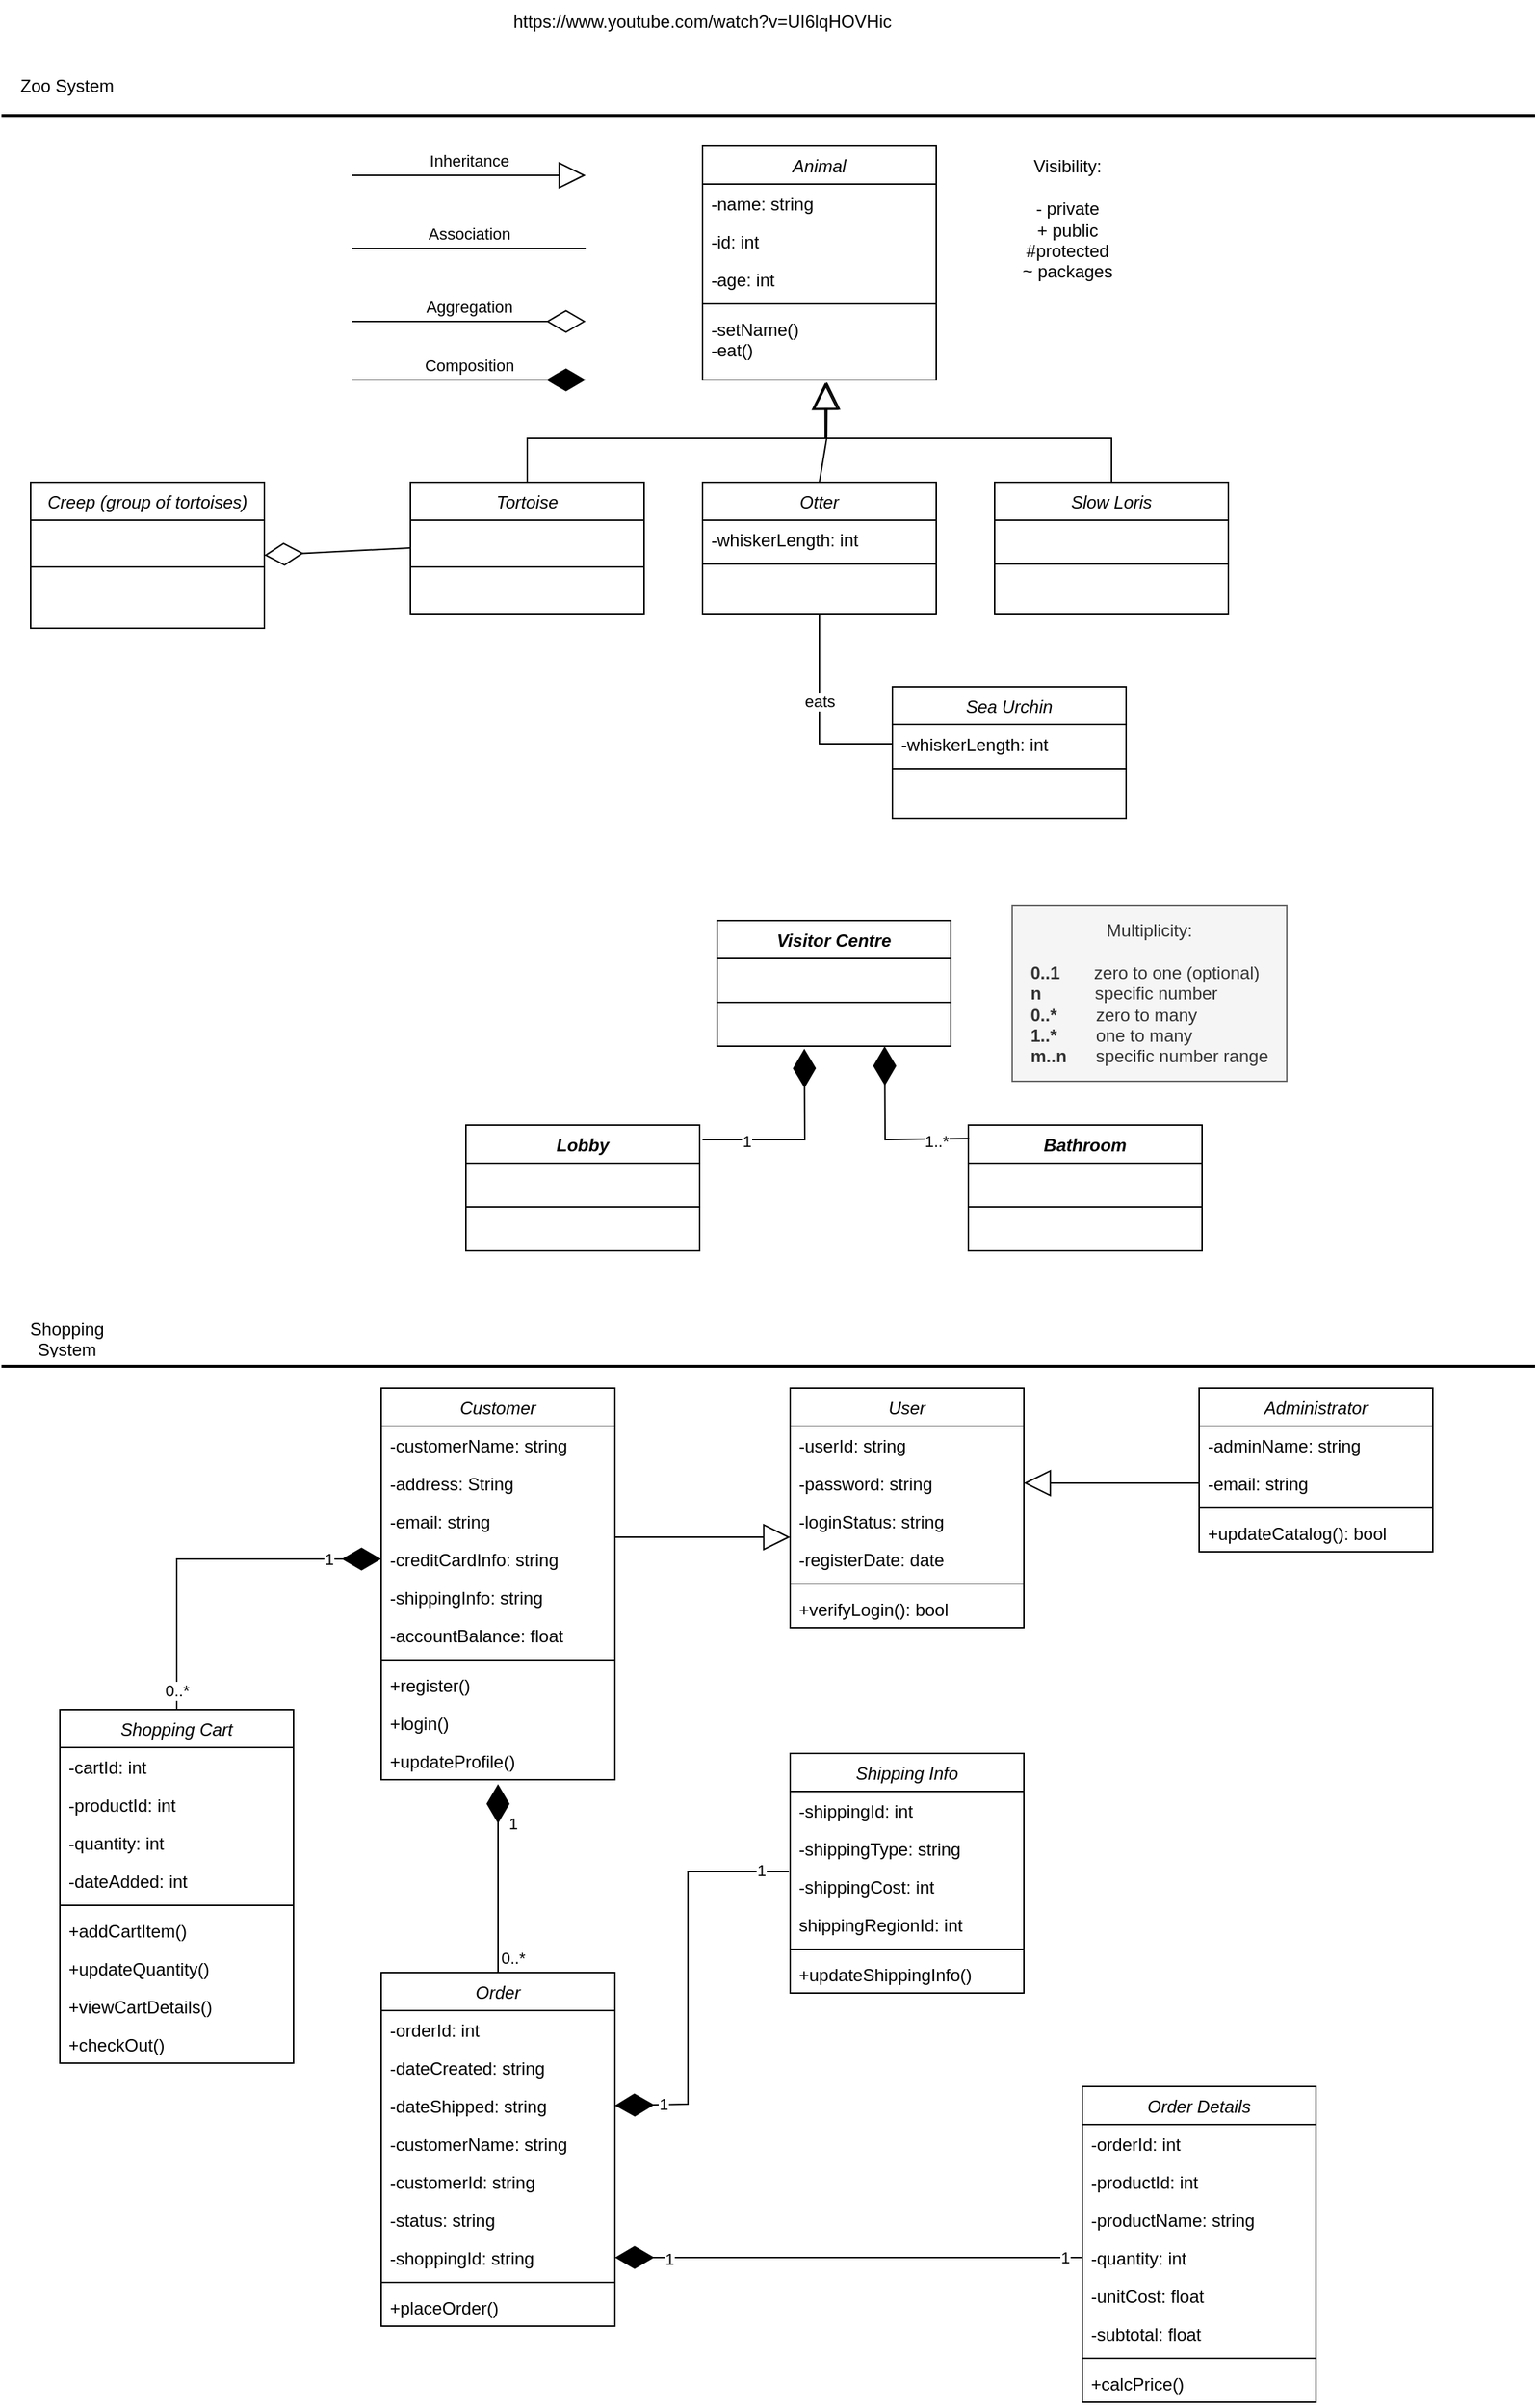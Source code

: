 <mxfile version="20.8.17" type="github">
  <diagram id="C5RBs43oDa-KdzZeNtuy" name="Page-1">
    <mxGraphModel dx="1947" dy="459" grid="1" gridSize="10" guides="1" tooltips="1" connect="1" arrows="1" fold="1" page="1" pageScale="1" pageWidth="827" pageHeight="1169" math="0" shadow="0">
      <root>
        <mxCell id="WIyWlLk6GJQsqaUBKTNV-0" />
        <mxCell id="WIyWlLk6GJQsqaUBKTNV-1" parent="WIyWlLk6GJQsqaUBKTNV-0" />
        <mxCell id="zkfFHV4jXpPFQw0GAbJ--0" value="Animal" style="swimlane;fontStyle=2;align=center;verticalAlign=top;childLayout=stackLayout;horizontal=1;startSize=26;horizontalStack=0;resizeParent=1;resizeLast=0;collapsible=1;marginBottom=0;rounded=0;shadow=0;strokeWidth=1;" parent="WIyWlLk6GJQsqaUBKTNV-1" vertex="1">
          <mxGeometry x="220" y="120" width="160" height="160" as="geometry">
            <mxRectangle x="230" y="140" width="160" height="26" as="alternateBounds" />
          </mxGeometry>
        </mxCell>
        <mxCell id="zkfFHV4jXpPFQw0GAbJ--1" value="-name: string" style="text;align=left;verticalAlign=top;spacingLeft=4;spacingRight=4;overflow=hidden;rotatable=0;points=[[0,0.5],[1,0.5]];portConstraint=eastwest;" parent="zkfFHV4jXpPFQw0GAbJ--0" vertex="1">
          <mxGeometry y="26" width="160" height="26" as="geometry" />
        </mxCell>
        <mxCell id="zkfFHV4jXpPFQw0GAbJ--2" value="-id: int" style="text;align=left;verticalAlign=top;spacingLeft=4;spacingRight=4;overflow=hidden;rotatable=0;points=[[0,0.5],[1,0.5]];portConstraint=eastwest;rounded=0;shadow=0;html=0;" parent="zkfFHV4jXpPFQw0GAbJ--0" vertex="1">
          <mxGeometry y="52" width="160" height="26" as="geometry" />
        </mxCell>
        <mxCell id="zkfFHV4jXpPFQw0GAbJ--3" value="-age: int" style="text;align=left;verticalAlign=top;spacingLeft=4;spacingRight=4;overflow=hidden;rotatable=0;points=[[0,0.5],[1,0.5]];portConstraint=eastwest;rounded=0;shadow=0;html=0;" parent="zkfFHV4jXpPFQw0GAbJ--0" vertex="1">
          <mxGeometry y="78" width="160" height="26" as="geometry" />
        </mxCell>
        <mxCell id="zkfFHV4jXpPFQw0GAbJ--4" value="" style="line;html=1;strokeWidth=1;align=left;verticalAlign=middle;spacingTop=-1;spacingLeft=3;spacingRight=3;rotatable=0;labelPosition=right;points=[];portConstraint=eastwest;" parent="zkfFHV4jXpPFQw0GAbJ--0" vertex="1">
          <mxGeometry y="104" width="160" height="8" as="geometry" />
        </mxCell>
        <mxCell id="zkfFHV4jXpPFQw0GAbJ--5" value="-setName()&#xa;-eat()" style="text;align=left;verticalAlign=top;spacingLeft=4;spacingRight=4;overflow=hidden;rotatable=0;points=[[0,0.5],[1,0.5]];portConstraint=eastwest;" parent="zkfFHV4jXpPFQw0GAbJ--0" vertex="1">
          <mxGeometry y="112" width="160" height="48" as="geometry" />
        </mxCell>
        <UserObject label="https://www.youtube.com/watch?v=UI6lqHOVHic" placeholders="1" name="Variable" id="9a15pZm1SiFQ5n5qcDrq-0">
          <mxCell style="text;html=1;strokeColor=none;fillColor=none;align=center;verticalAlign=middle;whiteSpace=wrap;overflow=hidden;" vertex="1" parent="WIyWlLk6GJQsqaUBKTNV-1">
            <mxGeometry x="40" y="20" width="360" height="30" as="geometry" />
          </mxCell>
        </UserObject>
        <mxCell id="9a15pZm1SiFQ5n5qcDrq-2" value="" style="line;strokeWidth=2;html=1;" vertex="1" parent="WIyWlLk6GJQsqaUBKTNV-1">
          <mxGeometry x="-260" y="94" width="1050" height="10" as="geometry" />
        </mxCell>
        <UserObject label="Zoo System" placeholders="1" name="Variable" id="9a15pZm1SiFQ5n5qcDrq-3">
          <mxCell style="text;html=1;strokeColor=none;fillColor=none;align=center;verticalAlign=middle;whiteSpace=wrap;overflow=hidden;" vertex="1" parent="WIyWlLk6GJQsqaUBKTNV-1">
            <mxGeometry x="-260" y="64" width="90" height="30" as="geometry" />
          </mxCell>
        </UserObject>
        <UserObject label="Visibility:&lt;br&gt;&lt;br&gt;- private&lt;br&gt;+ public&lt;br&gt;#protected&lt;br&gt;~ packages" placeholders="1" name="Variable" id="9a15pZm1SiFQ5n5qcDrq-4">
          <mxCell style="text;html=1;strokeColor=none;fillColor=none;align=center;verticalAlign=middle;whiteSpace=wrap;overflow=hidden;" vertex="1" parent="WIyWlLk6GJQsqaUBKTNV-1">
            <mxGeometry x="420" y="110" width="100" height="120" as="geometry" />
          </mxCell>
        </UserObject>
        <mxCell id="9a15pZm1SiFQ5n5qcDrq-7" value="Inheritance" style="endArrow=block;endSize=16;endFill=0;html=1;rounded=0;" edge="1" parent="WIyWlLk6GJQsqaUBKTNV-1">
          <mxGeometry y="10" width="160" relative="1" as="geometry">
            <mxPoint x="-20" y="140" as="sourcePoint" />
            <mxPoint x="140" y="140" as="targetPoint" />
            <mxPoint as="offset" />
          </mxGeometry>
        </mxCell>
        <mxCell id="9a15pZm1SiFQ5n5qcDrq-8" value="Association" style="endArrow=none;html=1;edgeStyle=orthogonalEdgeStyle;rounded=0;" edge="1" parent="WIyWlLk6GJQsqaUBKTNV-1">
          <mxGeometry y="10" relative="1" as="geometry">
            <mxPoint x="-20" y="190" as="sourcePoint" />
            <mxPoint x="140" y="190" as="targetPoint" />
            <mxPoint as="offset" />
          </mxGeometry>
        </mxCell>
        <mxCell id="9a15pZm1SiFQ5n5qcDrq-11" value="Aggregation" style="endArrow=diamondThin;endFill=0;endSize=24;html=1;rounded=0;" edge="1" parent="WIyWlLk6GJQsqaUBKTNV-1">
          <mxGeometry y="10" width="160" relative="1" as="geometry">
            <mxPoint x="-20" y="240" as="sourcePoint" />
            <mxPoint x="140" y="240" as="targetPoint" />
            <mxPoint as="offset" />
          </mxGeometry>
        </mxCell>
        <mxCell id="9a15pZm1SiFQ5n5qcDrq-12" value="Tortoise" style="swimlane;fontStyle=2;align=center;verticalAlign=top;childLayout=stackLayout;horizontal=1;startSize=26;horizontalStack=0;resizeParent=1;resizeLast=0;collapsible=1;marginBottom=0;rounded=0;shadow=0;strokeWidth=1;" vertex="1" parent="WIyWlLk6GJQsqaUBKTNV-1">
          <mxGeometry x="20" y="350" width="160" height="90" as="geometry">
            <mxRectangle x="230" y="140" width="160" height="26" as="alternateBounds" />
          </mxGeometry>
        </mxCell>
        <mxCell id="9a15pZm1SiFQ5n5qcDrq-16" value="" style="line;html=1;strokeWidth=1;align=left;verticalAlign=middle;spacingTop=-1;spacingLeft=3;spacingRight=3;rotatable=0;labelPosition=right;points=[];portConstraint=eastwest;" vertex="1" parent="9a15pZm1SiFQ5n5qcDrq-12">
          <mxGeometry y="26" width="160" height="64" as="geometry" />
        </mxCell>
        <mxCell id="9a15pZm1SiFQ5n5qcDrq-18" value="Otter" style="swimlane;fontStyle=2;align=center;verticalAlign=top;childLayout=stackLayout;horizontal=1;startSize=26;horizontalStack=0;resizeParent=1;resizeLast=0;collapsible=1;marginBottom=0;rounded=0;shadow=0;strokeWidth=1;" vertex="1" parent="WIyWlLk6GJQsqaUBKTNV-1">
          <mxGeometry x="220" y="350" width="160" height="90" as="geometry">
            <mxRectangle x="230" y="140" width="160" height="26" as="alternateBounds" />
          </mxGeometry>
        </mxCell>
        <mxCell id="9a15pZm1SiFQ5n5qcDrq-21" value="-whiskerLength: int" style="text;align=left;verticalAlign=top;spacingLeft=4;spacingRight=4;overflow=hidden;rotatable=0;points=[[0,0.5],[1,0.5]];portConstraint=eastwest;rounded=0;shadow=0;html=0;" vertex="1" parent="9a15pZm1SiFQ5n5qcDrq-18">
          <mxGeometry y="26" width="160" height="26" as="geometry" />
        </mxCell>
        <mxCell id="9a15pZm1SiFQ5n5qcDrq-22" value="" style="line;html=1;strokeWidth=1;align=left;verticalAlign=middle;spacingTop=-1;spacingLeft=3;spacingRight=3;rotatable=0;labelPosition=right;points=[];portConstraint=eastwest;" vertex="1" parent="9a15pZm1SiFQ5n5qcDrq-18">
          <mxGeometry y="52" width="160" height="8" as="geometry" />
        </mxCell>
        <mxCell id="9a15pZm1SiFQ5n5qcDrq-24" value="Slow Loris" style="swimlane;fontStyle=2;align=center;verticalAlign=top;childLayout=stackLayout;horizontal=1;startSize=26;horizontalStack=0;resizeParent=1;resizeLast=0;collapsible=1;marginBottom=0;rounded=0;shadow=0;strokeWidth=1;" vertex="1" parent="WIyWlLk6GJQsqaUBKTNV-1">
          <mxGeometry x="420" y="350" width="160" height="90" as="geometry">
            <mxRectangle x="230" y="140" width="160" height="26" as="alternateBounds" />
          </mxGeometry>
        </mxCell>
        <mxCell id="9a15pZm1SiFQ5n5qcDrq-27" value=" " style="text;align=left;verticalAlign=top;spacingLeft=4;spacingRight=4;overflow=hidden;rotatable=0;points=[[0,0.5],[1,0.5]];portConstraint=eastwest;rounded=0;shadow=0;html=0;" vertex="1" parent="9a15pZm1SiFQ5n5qcDrq-24">
          <mxGeometry y="26" width="160" height="26" as="geometry" />
        </mxCell>
        <mxCell id="9a15pZm1SiFQ5n5qcDrq-28" value="" style="line;html=1;strokeWidth=1;align=left;verticalAlign=middle;spacingTop=-1;spacingLeft=3;spacingRight=3;rotatable=0;labelPosition=right;points=[];portConstraint=eastwest;" vertex="1" parent="9a15pZm1SiFQ5n5qcDrq-24">
          <mxGeometry y="52" width="160" height="8" as="geometry" />
        </mxCell>
        <mxCell id="9a15pZm1SiFQ5n5qcDrq-30" value="" style="endArrow=block;endSize=16;endFill=0;html=1;rounded=0;entryX=0.524;entryY=1.043;entryDx=0;entryDy=0;entryPerimeter=0;exitX=0.5;exitY=0;exitDx=0;exitDy=0;" edge="1" parent="WIyWlLk6GJQsqaUBKTNV-1" source="9a15pZm1SiFQ5n5qcDrq-12" target="zkfFHV4jXpPFQw0GAbJ--5">
          <mxGeometry y="10" width="160" relative="1" as="geometry">
            <mxPoint x="-10" y="150" as="sourcePoint" />
            <mxPoint x="150" y="150" as="targetPoint" />
            <Array as="points">
              <mxPoint x="100" y="320" />
              <mxPoint x="304" y="320" />
            </Array>
            <mxPoint as="offset" />
          </mxGeometry>
        </mxCell>
        <mxCell id="9a15pZm1SiFQ5n5qcDrq-31" value="" style="endArrow=block;endSize=16;endFill=0;html=1;rounded=0;entryX=0.529;entryY=1.034;entryDx=0;entryDy=0;entryPerimeter=0;exitX=0.5;exitY=0;exitDx=0;exitDy=0;" edge="1" parent="WIyWlLk6GJQsqaUBKTNV-1" source="9a15pZm1SiFQ5n5qcDrq-24" target="zkfFHV4jXpPFQw0GAbJ--5">
          <mxGeometry y="10" width="160" relative="1" as="geometry">
            <mxPoint x="110" y="360" as="sourcePoint" />
            <mxPoint x="314" y="293.984" as="targetPoint" />
            <Array as="points">
              <mxPoint x="500" y="320" />
              <mxPoint x="305" y="320" />
            </Array>
            <mxPoint as="offset" />
          </mxGeometry>
        </mxCell>
        <mxCell id="9a15pZm1SiFQ5n5qcDrq-33" value="" style="endArrow=block;endSize=16;endFill=0;html=1;rounded=0;exitX=0.5;exitY=0;exitDx=0;exitDy=0;entryX=0.533;entryY=1.034;entryDx=0;entryDy=0;entryPerimeter=0;" edge="1" parent="WIyWlLk6GJQsqaUBKTNV-1" source="9a15pZm1SiFQ5n5qcDrq-18" target="zkfFHV4jXpPFQw0GAbJ--5">
          <mxGeometry y="10" width="160" relative="1" as="geometry">
            <mxPoint x="510.0" y="360" as="sourcePoint" />
            <mxPoint x="300" y="290" as="targetPoint" />
            <Array as="points">
              <mxPoint x="305" y="320" />
            </Array>
            <mxPoint as="offset" />
          </mxGeometry>
        </mxCell>
        <mxCell id="9a15pZm1SiFQ5n5qcDrq-34" value="Creep (group of tortoises)" style="swimlane;fontStyle=2;align=center;verticalAlign=top;childLayout=stackLayout;horizontal=1;startSize=26;horizontalStack=0;resizeParent=1;resizeLast=0;collapsible=1;marginBottom=0;rounded=0;shadow=0;strokeWidth=1;" vertex="1" parent="WIyWlLk6GJQsqaUBKTNV-1">
          <mxGeometry x="-240" y="350" width="160" height="100" as="geometry">
            <mxRectangle x="230" y="140" width="160" height="26" as="alternateBounds" />
          </mxGeometry>
        </mxCell>
        <mxCell id="9a15pZm1SiFQ5n5qcDrq-35" value="" style="line;html=1;strokeWidth=1;align=left;verticalAlign=middle;spacingTop=-1;spacingLeft=3;spacingRight=3;rotatable=0;labelPosition=right;points=[];portConstraint=eastwest;" vertex="1" parent="9a15pZm1SiFQ5n5qcDrq-34">
          <mxGeometry y="26" width="160" height="64" as="geometry" />
        </mxCell>
        <mxCell id="9a15pZm1SiFQ5n5qcDrq-36" value="" style="endArrow=diamondThin;endFill=0;endSize=24;html=1;rounded=0;entryX=1;entryY=0.5;entryDx=0;entryDy=0;exitX=0;exitY=0.5;exitDx=0;exitDy=0;" edge="1" parent="WIyWlLk6GJQsqaUBKTNV-1" source="9a15pZm1SiFQ5n5qcDrq-12" target="9a15pZm1SiFQ5n5qcDrq-34">
          <mxGeometry y="10" width="160" relative="1" as="geometry">
            <mxPoint x="-10" y="250" as="sourcePoint" />
            <mxPoint x="150.0" y="250" as="targetPoint" />
            <mxPoint as="offset" />
          </mxGeometry>
        </mxCell>
        <mxCell id="9a15pZm1SiFQ5n5qcDrq-37" value="Sea Urchin" style="swimlane;fontStyle=2;align=center;verticalAlign=top;childLayout=stackLayout;horizontal=1;startSize=26;horizontalStack=0;resizeParent=1;resizeLast=0;collapsible=1;marginBottom=0;rounded=0;shadow=0;strokeWidth=1;" vertex="1" parent="WIyWlLk6GJQsqaUBKTNV-1">
          <mxGeometry x="350" y="490" width="160" height="90" as="geometry">
            <mxRectangle x="230" y="140" width="160" height="26" as="alternateBounds" />
          </mxGeometry>
        </mxCell>
        <mxCell id="9a15pZm1SiFQ5n5qcDrq-38" value="-whiskerLength: int" style="text;align=left;verticalAlign=top;spacingLeft=4;spacingRight=4;overflow=hidden;rotatable=0;points=[[0,0.5],[1,0.5]];portConstraint=eastwest;rounded=0;shadow=0;html=0;" vertex="1" parent="9a15pZm1SiFQ5n5qcDrq-37">
          <mxGeometry y="26" width="160" height="26" as="geometry" />
        </mxCell>
        <mxCell id="9a15pZm1SiFQ5n5qcDrq-39" value="" style="line;html=1;strokeWidth=1;align=left;verticalAlign=middle;spacingTop=-1;spacingLeft=3;spacingRight=3;rotatable=0;labelPosition=right;points=[];portConstraint=eastwest;" vertex="1" parent="9a15pZm1SiFQ5n5qcDrq-37">
          <mxGeometry y="52" width="160" height="8" as="geometry" />
        </mxCell>
        <mxCell id="9a15pZm1SiFQ5n5qcDrq-40" value="eats" style="endArrow=none;html=1;edgeStyle=orthogonalEdgeStyle;rounded=0;entryX=0;entryY=0.5;entryDx=0;entryDy=0;exitX=0.5;exitY=1;exitDx=0;exitDy=0;" edge="1" parent="WIyWlLk6GJQsqaUBKTNV-1" source="9a15pZm1SiFQ5n5qcDrq-18" target="9a15pZm1SiFQ5n5qcDrq-38">
          <mxGeometry x="-0.137" relative="1" as="geometry">
            <mxPoint x="-10" y="200" as="sourcePoint" />
            <mxPoint x="150.0" y="200" as="targetPoint" />
            <mxPoint as="offset" />
          </mxGeometry>
        </mxCell>
        <mxCell id="9a15pZm1SiFQ5n5qcDrq-41" value="Visitor Centre" style="swimlane;fontStyle=3;align=center;verticalAlign=top;childLayout=stackLayout;horizontal=1;startSize=26;horizontalStack=0;resizeParent=1;resizeParentMax=0;resizeLast=0;collapsible=1;marginBottom=0;" vertex="1" parent="WIyWlLk6GJQsqaUBKTNV-1">
          <mxGeometry x="230" y="650" width="160" height="86" as="geometry" />
        </mxCell>
        <mxCell id="9a15pZm1SiFQ5n5qcDrq-42" value=" " style="text;strokeColor=none;fillColor=none;align=left;verticalAlign=top;spacingLeft=4;spacingRight=4;overflow=hidden;rotatable=0;points=[[0,0.5],[1,0.5]];portConstraint=eastwest;" vertex="1" parent="9a15pZm1SiFQ5n5qcDrq-41">
          <mxGeometry y="26" width="160" height="26" as="geometry" />
        </mxCell>
        <mxCell id="9a15pZm1SiFQ5n5qcDrq-43" value="" style="line;strokeWidth=1;fillColor=none;align=left;verticalAlign=middle;spacingTop=-1;spacingLeft=3;spacingRight=3;rotatable=0;labelPosition=right;points=[];portConstraint=eastwest;strokeColor=inherit;" vertex="1" parent="9a15pZm1SiFQ5n5qcDrq-41">
          <mxGeometry y="52" width="160" height="8" as="geometry" />
        </mxCell>
        <mxCell id="9a15pZm1SiFQ5n5qcDrq-44" value=" " style="text;strokeColor=none;fillColor=none;align=left;verticalAlign=top;spacingLeft=4;spacingRight=4;overflow=hidden;rotatable=0;points=[[0,0.5],[1,0.5]];portConstraint=eastwest;" vertex="1" parent="9a15pZm1SiFQ5n5qcDrq-41">
          <mxGeometry y="60" width="160" height="26" as="geometry" />
        </mxCell>
        <mxCell id="9a15pZm1SiFQ5n5qcDrq-45" value="Lobby" style="swimlane;fontStyle=3;align=center;verticalAlign=top;childLayout=stackLayout;horizontal=1;startSize=26;horizontalStack=0;resizeParent=1;resizeParentMax=0;resizeLast=0;collapsible=1;marginBottom=0;" vertex="1" parent="WIyWlLk6GJQsqaUBKTNV-1">
          <mxGeometry x="58" y="790" width="160" height="86" as="geometry" />
        </mxCell>
        <mxCell id="9a15pZm1SiFQ5n5qcDrq-46" value=" " style="text;strokeColor=none;fillColor=none;align=left;verticalAlign=top;spacingLeft=4;spacingRight=4;overflow=hidden;rotatable=0;points=[[0,0.5],[1,0.5]];portConstraint=eastwest;" vertex="1" parent="9a15pZm1SiFQ5n5qcDrq-45">
          <mxGeometry y="26" width="160" height="26" as="geometry" />
        </mxCell>
        <mxCell id="9a15pZm1SiFQ5n5qcDrq-47" value="" style="line;strokeWidth=1;fillColor=none;align=left;verticalAlign=middle;spacingTop=-1;spacingLeft=3;spacingRight=3;rotatable=0;labelPosition=right;points=[];portConstraint=eastwest;strokeColor=inherit;" vertex="1" parent="9a15pZm1SiFQ5n5qcDrq-45">
          <mxGeometry y="52" width="160" height="8" as="geometry" />
        </mxCell>
        <mxCell id="9a15pZm1SiFQ5n5qcDrq-48" value=" " style="text;strokeColor=none;fillColor=none;align=left;verticalAlign=top;spacingLeft=4;spacingRight=4;overflow=hidden;rotatable=0;points=[[0,0.5],[1,0.5]];portConstraint=eastwest;" vertex="1" parent="9a15pZm1SiFQ5n5qcDrq-45">
          <mxGeometry y="60" width="160" height="26" as="geometry" />
        </mxCell>
        <mxCell id="9a15pZm1SiFQ5n5qcDrq-49" value="Bathroom" style="swimlane;fontStyle=3;align=center;verticalAlign=top;childLayout=stackLayout;horizontal=1;startSize=26;horizontalStack=0;resizeParent=1;resizeParentMax=0;resizeLast=0;collapsible=1;marginBottom=0;" vertex="1" parent="WIyWlLk6GJQsqaUBKTNV-1">
          <mxGeometry x="402" y="790" width="160" height="86" as="geometry" />
        </mxCell>
        <mxCell id="9a15pZm1SiFQ5n5qcDrq-50" value=" " style="text;strokeColor=none;fillColor=none;align=left;verticalAlign=top;spacingLeft=4;spacingRight=4;overflow=hidden;rotatable=0;points=[[0,0.5],[1,0.5]];portConstraint=eastwest;" vertex="1" parent="9a15pZm1SiFQ5n5qcDrq-49">
          <mxGeometry y="26" width="160" height="26" as="geometry" />
        </mxCell>
        <mxCell id="9a15pZm1SiFQ5n5qcDrq-51" value="" style="line;strokeWidth=1;fillColor=none;align=left;verticalAlign=middle;spacingTop=-1;spacingLeft=3;spacingRight=3;rotatable=0;labelPosition=right;points=[];portConstraint=eastwest;strokeColor=inherit;" vertex="1" parent="9a15pZm1SiFQ5n5qcDrq-49">
          <mxGeometry y="52" width="160" height="8" as="geometry" />
        </mxCell>
        <mxCell id="9a15pZm1SiFQ5n5qcDrq-52" value=" " style="text;strokeColor=none;fillColor=none;align=left;verticalAlign=top;spacingLeft=4;spacingRight=4;overflow=hidden;rotatable=0;points=[[0,0.5],[1,0.5]];portConstraint=eastwest;" vertex="1" parent="9a15pZm1SiFQ5n5qcDrq-49">
          <mxGeometry y="60" width="160" height="26" as="geometry" />
        </mxCell>
        <mxCell id="9a15pZm1SiFQ5n5qcDrq-53" value="" style="endArrow=diamondThin;endFill=1;endSize=24;html=1;rounded=0;entryX=0.373;entryY=1.066;entryDx=0;entryDy=0;entryPerimeter=0;" edge="1" parent="WIyWlLk6GJQsqaUBKTNV-1" target="9a15pZm1SiFQ5n5qcDrq-44">
          <mxGeometry width="160" relative="1" as="geometry">
            <mxPoint x="220" y="800" as="sourcePoint" />
            <mxPoint x="420" y="750" as="targetPoint" />
            <Array as="points">
              <mxPoint x="290" y="800" />
            </Array>
          </mxGeometry>
        </mxCell>
        <mxCell id="9a15pZm1SiFQ5n5qcDrq-56" value="1" style="edgeLabel;html=1;align=center;verticalAlign=middle;resizable=0;points=[];" vertex="1" connectable="0" parent="9a15pZm1SiFQ5n5qcDrq-53">
          <mxGeometry x="-0.551" y="-1" relative="1" as="geometry">
            <mxPoint as="offset" />
          </mxGeometry>
        </mxCell>
        <mxCell id="9a15pZm1SiFQ5n5qcDrq-54" value="" style="endArrow=diamondThin;endFill=1;endSize=24;html=1;rounded=0;entryX=0.373;entryY=1.066;entryDx=0;entryDy=0;entryPerimeter=0;exitX=0.004;exitY=0.106;exitDx=0;exitDy=0;exitPerimeter=0;" edge="1" parent="WIyWlLk6GJQsqaUBKTNV-1" source="9a15pZm1SiFQ5n5qcDrq-49">
          <mxGeometry width="160" relative="1" as="geometry">
            <mxPoint x="275.0" y="798.28" as="sourcePoint" />
            <mxPoint x="344.68" y="735.996" as="targetPoint" />
            <Array as="points">
              <mxPoint x="345" y="800" />
            </Array>
          </mxGeometry>
        </mxCell>
        <mxCell id="9a15pZm1SiFQ5n5qcDrq-57" value="1..*" style="edgeLabel;html=1;align=center;verticalAlign=middle;resizable=0;points=[];" vertex="1" connectable="0" parent="9a15pZm1SiFQ5n5qcDrq-54">
          <mxGeometry x="-0.634" y="1" relative="1" as="geometry">
            <mxPoint as="offset" />
          </mxGeometry>
        </mxCell>
        <mxCell id="9a15pZm1SiFQ5n5qcDrq-55" value="Composition" style="endArrow=diamondThin;endFill=1;endSize=24;html=1;rounded=0;" edge="1" parent="WIyWlLk6GJQsqaUBKTNV-1">
          <mxGeometry y="10" width="160" relative="1" as="geometry">
            <mxPoint x="-20" y="280" as="sourcePoint" />
            <mxPoint x="140" y="280" as="targetPoint" />
            <mxPoint as="offset" />
          </mxGeometry>
        </mxCell>
        <UserObject label="Multiplicity:&lt;br&gt;&lt;br&gt;&lt;div style=&quot;text-align: left;&quot;&gt;&lt;b style=&quot;background-color: initial;&quot;&gt;0..1&lt;/b&gt;&lt;span style=&quot;background-color: initial;&quot;&gt;&amp;nbsp; &amp;nbsp; &amp;nbsp; &amp;nbsp;zero to one (optional)&lt;/span&gt;&lt;/div&gt;&lt;b&gt;&lt;div style=&quot;text-align: left;&quot;&gt;&lt;b style=&quot;background-color: initial;&quot;&gt;n&lt;/b&gt;&lt;span style=&quot;background-color: initial; font-weight: normal;&quot;&gt;&amp;nbsp; &amp;nbsp; &amp;nbsp; &amp;nbsp; &amp;nbsp; &amp;nbsp;specific number&lt;/span&gt;&lt;/div&gt;&lt;/b&gt;&lt;b&gt;&lt;div style=&quot;text-align: left;&quot;&gt;&lt;b style=&quot;background-color: initial;&quot;&gt;0..*&lt;/b&gt;&lt;span style=&quot;background-color: initial; font-weight: normal;&quot;&gt;&amp;nbsp; &amp;nbsp; &amp;nbsp; &amp;nbsp; zero to many&lt;/span&gt;&lt;/div&gt;&lt;/b&gt;&lt;b&gt;&lt;div style=&quot;text-align: left;&quot;&gt;&lt;b style=&quot;background-color: initial;&quot;&gt;1..*&lt;/b&gt;&lt;span style=&quot;background-color: initial; font-weight: normal;&quot;&gt;&amp;nbsp; &amp;nbsp; &amp;nbsp; &amp;nbsp; one to many&lt;/span&gt;&lt;/div&gt;&lt;/b&gt;&lt;b&gt;&lt;div style=&quot;text-align: left;&quot;&gt;&lt;b style=&quot;background-color: initial;&quot;&gt;m..n&lt;/b&gt;&lt;span style=&quot;background-color: initial; font-weight: normal;&quot;&gt;&amp;nbsp; &amp;nbsp; &amp;nbsp; specific number range&lt;/span&gt;&lt;/div&gt;&lt;/b&gt;" placeholders="1" name="Variable" id="9a15pZm1SiFQ5n5qcDrq-58">
          <mxCell style="text;html=1;align=center;verticalAlign=middle;whiteSpace=wrap;overflow=hidden;fillColor=#f5f5f5;fontColor=#333333;strokeColor=#666666;" vertex="1" parent="WIyWlLk6GJQsqaUBKTNV-1">
            <mxGeometry x="432" y="640" width="188" height="120" as="geometry" />
          </mxCell>
        </UserObject>
        <UserObject label="Shopping System" placeholders="1" name="Variable" id="9a15pZm1SiFQ5n5qcDrq-60">
          <mxCell style="text;html=1;strokeColor=none;fillColor=none;align=center;verticalAlign=middle;whiteSpace=wrap;overflow=hidden;" vertex="1" parent="WIyWlLk6GJQsqaUBKTNV-1">
            <mxGeometry x="-260" y="920" width="90" height="30" as="geometry" />
          </mxCell>
        </UserObject>
        <mxCell id="9a15pZm1SiFQ5n5qcDrq-61" value="" style="line;strokeWidth=2;html=1;" vertex="1" parent="WIyWlLk6GJQsqaUBKTNV-1">
          <mxGeometry x="-260" y="950" width="1050" height="10" as="geometry" />
        </mxCell>
        <mxCell id="9a15pZm1SiFQ5n5qcDrq-62" value="Shopping Cart" style="swimlane;fontStyle=2;align=center;verticalAlign=top;childLayout=stackLayout;horizontal=1;startSize=26;horizontalStack=0;resizeParent=1;resizeParentMax=0;resizeLast=0;collapsible=1;marginBottom=0;" vertex="1" parent="WIyWlLk6GJQsqaUBKTNV-1">
          <mxGeometry x="-220" y="1190" width="160" height="242" as="geometry" />
        </mxCell>
        <mxCell id="9a15pZm1SiFQ5n5qcDrq-63" value="-cartId: int" style="text;strokeColor=none;fillColor=none;align=left;verticalAlign=top;spacingLeft=4;spacingRight=4;overflow=hidden;rotatable=0;points=[[0,0.5],[1,0.5]];portConstraint=eastwest;" vertex="1" parent="9a15pZm1SiFQ5n5qcDrq-62">
          <mxGeometry y="26" width="160" height="26" as="geometry" />
        </mxCell>
        <mxCell id="9a15pZm1SiFQ5n5qcDrq-65" value="-productId: int" style="text;strokeColor=none;fillColor=none;align=left;verticalAlign=top;spacingLeft=4;spacingRight=4;overflow=hidden;rotatable=0;points=[[0,0.5],[1,0.5]];portConstraint=eastwest;" vertex="1" parent="9a15pZm1SiFQ5n5qcDrq-62">
          <mxGeometry y="52" width="160" height="26" as="geometry" />
        </mxCell>
        <mxCell id="9a15pZm1SiFQ5n5qcDrq-66" value="-quantity: int" style="text;strokeColor=none;fillColor=none;align=left;verticalAlign=top;spacingLeft=4;spacingRight=4;overflow=hidden;rotatable=0;points=[[0,0.5],[1,0.5]];portConstraint=eastwest;" vertex="1" parent="9a15pZm1SiFQ5n5qcDrq-62">
          <mxGeometry y="78" width="160" height="26" as="geometry" />
        </mxCell>
        <mxCell id="9a15pZm1SiFQ5n5qcDrq-67" value="-dateAdded: int" style="text;strokeColor=none;fillColor=none;align=left;verticalAlign=top;spacingLeft=4;spacingRight=4;overflow=hidden;rotatable=0;points=[[0,0.5],[1,0.5]];portConstraint=eastwest;" vertex="1" parent="9a15pZm1SiFQ5n5qcDrq-62">
          <mxGeometry y="104" width="160" height="26" as="geometry" />
        </mxCell>
        <mxCell id="9a15pZm1SiFQ5n5qcDrq-64" value="" style="line;strokeWidth=1;fillColor=none;align=left;verticalAlign=middle;spacingTop=-1;spacingLeft=3;spacingRight=3;rotatable=0;labelPosition=right;points=[];portConstraint=eastwest;strokeColor=inherit;" vertex="1" parent="9a15pZm1SiFQ5n5qcDrq-62">
          <mxGeometry y="130" width="160" height="8" as="geometry" />
        </mxCell>
        <mxCell id="9a15pZm1SiFQ5n5qcDrq-68" value="+addCartItem()" style="text;strokeColor=none;fillColor=none;align=left;verticalAlign=top;spacingLeft=4;spacingRight=4;overflow=hidden;rotatable=0;points=[[0,0.5],[1,0.5]];portConstraint=eastwest;" vertex="1" parent="9a15pZm1SiFQ5n5qcDrq-62">
          <mxGeometry y="138" width="160" height="26" as="geometry" />
        </mxCell>
        <mxCell id="9a15pZm1SiFQ5n5qcDrq-69" value="+updateQuantity()" style="text;strokeColor=none;fillColor=none;align=left;verticalAlign=top;spacingLeft=4;spacingRight=4;overflow=hidden;rotatable=0;points=[[0,0.5],[1,0.5]];portConstraint=eastwest;" vertex="1" parent="9a15pZm1SiFQ5n5qcDrq-62">
          <mxGeometry y="164" width="160" height="26" as="geometry" />
        </mxCell>
        <mxCell id="9a15pZm1SiFQ5n5qcDrq-70" value="+viewCartDetails()" style="text;strokeColor=none;fillColor=none;align=left;verticalAlign=top;spacingLeft=4;spacingRight=4;overflow=hidden;rotatable=0;points=[[0,0.5],[1,0.5]];portConstraint=eastwest;" vertex="1" parent="9a15pZm1SiFQ5n5qcDrq-62">
          <mxGeometry y="190" width="160" height="26" as="geometry" />
        </mxCell>
        <mxCell id="9a15pZm1SiFQ5n5qcDrq-71" value="+checkOut()" style="text;strokeColor=none;fillColor=none;align=left;verticalAlign=top;spacingLeft=4;spacingRight=4;overflow=hidden;rotatable=0;points=[[0,0.5],[1,0.5]];portConstraint=eastwest;" vertex="1" parent="9a15pZm1SiFQ5n5qcDrq-62">
          <mxGeometry y="216" width="160" height="26" as="geometry" />
        </mxCell>
        <mxCell id="9a15pZm1SiFQ5n5qcDrq-72" value="Customer" style="swimlane;fontStyle=2;align=center;verticalAlign=top;childLayout=stackLayout;horizontal=1;startSize=26;horizontalStack=0;resizeParent=1;resizeParentMax=0;resizeLast=0;collapsible=1;marginBottom=0;" vertex="1" parent="WIyWlLk6GJQsqaUBKTNV-1">
          <mxGeometry y="970" width="160" height="268" as="geometry" />
        </mxCell>
        <mxCell id="9a15pZm1SiFQ5n5qcDrq-73" value="-customerName: string" style="text;strokeColor=none;fillColor=none;align=left;verticalAlign=top;spacingLeft=4;spacingRight=4;overflow=hidden;rotatable=0;points=[[0,0.5],[1,0.5]];portConstraint=eastwest;" vertex="1" parent="9a15pZm1SiFQ5n5qcDrq-72">
          <mxGeometry y="26" width="160" height="26" as="geometry" />
        </mxCell>
        <mxCell id="9a15pZm1SiFQ5n5qcDrq-74" value="-address: String" style="text;strokeColor=none;fillColor=none;align=left;verticalAlign=top;spacingLeft=4;spacingRight=4;overflow=hidden;rotatable=0;points=[[0,0.5],[1,0.5]];portConstraint=eastwest;" vertex="1" parent="9a15pZm1SiFQ5n5qcDrq-72">
          <mxGeometry y="52" width="160" height="26" as="geometry" />
        </mxCell>
        <mxCell id="9a15pZm1SiFQ5n5qcDrq-75" value="-email: string" style="text;strokeColor=none;fillColor=none;align=left;verticalAlign=top;spacingLeft=4;spacingRight=4;overflow=hidden;rotatable=0;points=[[0,0.5],[1,0.5]];portConstraint=eastwest;" vertex="1" parent="9a15pZm1SiFQ5n5qcDrq-72">
          <mxGeometry y="78" width="160" height="26" as="geometry" />
        </mxCell>
        <mxCell id="9a15pZm1SiFQ5n5qcDrq-76" value="-creditCardInfo: string" style="text;strokeColor=none;fillColor=none;align=left;verticalAlign=top;spacingLeft=4;spacingRight=4;overflow=hidden;rotatable=0;points=[[0,0.5],[1,0.5]];portConstraint=eastwest;" vertex="1" parent="9a15pZm1SiFQ5n5qcDrq-72">
          <mxGeometry y="104" width="160" height="26" as="geometry" />
        </mxCell>
        <mxCell id="9a15pZm1SiFQ5n5qcDrq-78" value="-shippingInfo: string" style="text;strokeColor=none;fillColor=none;align=left;verticalAlign=top;spacingLeft=4;spacingRight=4;overflow=hidden;rotatable=0;points=[[0,0.5],[1,0.5]];portConstraint=eastwest;" vertex="1" parent="9a15pZm1SiFQ5n5qcDrq-72">
          <mxGeometry y="130" width="160" height="26" as="geometry" />
        </mxCell>
        <mxCell id="9a15pZm1SiFQ5n5qcDrq-79" value="-accountBalance: float" style="text;strokeColor=none;fillColor=none;align=left;verticalAlign=top;spacingLeft=4;spacingRight=4;overflow=hidden;rotatable=0;points=[[0,0.5],[1,0.5]];portConstraint=eastwest;" vertex="1" parent="9a15pZm1SiFQ5n5qcDrq-72">
          <mxGeometry y="156" width="160" height="26" as="geometry" />
        </mxCell>
        <mxCell id="9a15pZm1SiFQ5n5qcDrq-77" value="" style="line;strokeWidth=1;fillColor=none;align=left;verticalAlign=middle;spacingTop=-1;spacingLeft=3;spacingRight=3;rotatable=0;labelPosition=right;points=[];portConstraint=eastwest;strokeColor=inherit;" vertex="1" parent="9a15pZm1SiFQ5n5qcDrq-72">
          <mxGeometry y="182" width="160" height="8" as="geometry" />
        </mxCell>
        <mxCell id="9a15pZm1SiFQ5n5qcDrq-80" value="+register()" style="text;strokeColor=none;fillColor=none;align=left;verticalAlign=top;spacingLeft=4;spacingRight=4;overflow=hidden;rotatable=0;points=[[0,0.5],[1,0.5]];portConstraint=eastwest;" vertex="1" parent="9a15pZm1SiFQ5n5qcDrq-72">
          <mxGeometry y="190" width="160" height="26" as="geometry" />
        </mxCell>
        <mxCell id="9a15pZm1SiFQ5n5qcDrq-81" value="+login()" style="text;strokeColor=none;fillColor=none;align=left;verticalAlign=top;spacingLeft=4;spacingRight=4;overflow=hidden;rotatable=0;points=[[0,0.5],[1,0.5]];portConstraint=eastwest;" vertex="1" parent="9a15pZm1SiFQ5n5qcDrq-72">
          <mxGeometry y="216" width="160" height="26" as="geometry" />
        </mxCell>
        <mxCell id="9a15pZm1SiFQ5n5qcDrq-85" value="+updateProfile()" style="text;strokeColor=none;fillColor=none;align=left;verticalAlign=top;spacingLeft=4;spacingRight=4;overflow=hidden;rotatable=0;points=[[0,0.5],[1,0.5]];portConstraint=eastwest;" vertex="1" parent="9a15pZm1SiFQ5n5qcDrq-72">
          <mxGeometry y="242" width="160" height="26" as="geometry" />
        </mxCell>
        <mxCell id="9a15pZm1SiFQ5n5qcDrq-82" value="" style="endArrow=diamondThin;endFill=1;endSize=24;html=1;rounded=0;exitX=0.5;exitY=0;exitDx=0;exitDy=0;entryX=0;entryY=0.5;entryDx=0;entryDy=0;" edge="1" parent="WIyWlLk6GJQsqaUBKTNV-1" source="9a15pZm1SiFQ5n5qcDrq-62" target="9a15pZm1SiFQ5n5qcDrq-76">
          <mxGeometry width="160" relative="1" as="geometry">
            <mxPoint x="130" y="1200" as="sourcePoint" />
            <mxPoint x="290" y="1200" as="targetPoint" />
            <Array as="points">
              <mxPoint x="-140" y="1087" />
            </Array>
          </mxGeometry>
        </mxCell>
        <mxCell id="9a15pZm1SiFQ5n5qcDrq-83" value="1" style="edgeLabel;html=1;align=center;verticalAlign=middle;resizable=0;points=[];" vertex="1" connectable="0" parent="9a15pZm1SiFQ5n5qcDrq-82">
          <mxGeometry x="0.704" relative="1" as="geometry">
            <mxPoint as="offset" />
          </mxGeometry>
        </mxCell>
        <mxCell id="9a15pZm1SiFQ5n5qcDrq-84" value="0..*" style="edgeLabel;html=1;align=center;verticalAlign=middle;resizable=0;points=[];" vertex="1" connectable="0" parent="9a15pZm1SiFQ5n5qcDrq-82">
          <mxGeometry x="-0.893" relative="1" as="geometry">
            <mxPoint as="offset" />
          </mxGeometry>
        </mxCell>
        <mxCell id="9a15pZm1SiFQ5n5qcDrq-86" value="Order" style="swimlane;fontStyle=2;align=center;verticalAlign=top;childLayout=stackLayout;horizontal=1;startSize=26;horizontalStack=0;resizeParent=1;resizeParentMax=0;resizeLast=0;collapsible=1;marginBottom=0;" vertex="1" parent="WIyWlLk6GJQsqaUBKTNV-1">
          <mxGeometry y="1370" width="160" height="242" as="geometry" />
        </mxCell>
        <mxCell id="9a15pZm1SiFQ5n5qcDrq-87" value="-orderId: int" style="text;strokeColor=none;fillColor=none;align=left;verticalAlign=top;spacingLeft=4;spacingRight=4;overflow=hidden;rotatable=0;points=[[0,0.5],[1,0.5]];portConstraint=eastwest;" vertex="1" parent="9a15pZm1SiFQ5n5qcDrq-86">
          <mxGeometry y="26" width="160" height="26" as="geometry" />
        </mxCell>
        <mxCell id="9a15pZm1SiFQ5n5qcDrq-88" value="-dateCreated: string" style="text;strokeColor=none;fillColor=none;align=left;verticalAlign=top;spacingLeft=4;spacingRight=4;overflow=hidden;rotatable=0;points=[[0,0.5],[1,0.5]];portConstraint=eastwest;" vertex="1" parent="9a15pZm1SiFQ5n5qcDrq-86">
          <mxGeometry y="52" width="160" height="26" as="geometry" />
        </mxCell>
        <mxCell id="9a15pZm1SiFQ5n5qcDrq-89" value="-dateShipped: string" style="text;strokeColor=none;fillColor=none;align=left;verticalAlign=top;spacingLeft=4;spacingRight=4;overflow=hidden;rotatable=0;points=[[0,0.5],[1,0.5]];portConstraint=eastwest;" vertex="1" parent="9a15pZm1SiFQ5n5qcDrq-86">
          <mxGeometry y="78" width="160" height="26" as="geometry" />
        </mxCell>
        <mxCell id="9a15pZm1SiFQ5n5qcDrq-90" value="-customerName: string" style="text;strokeColor=none;fillColor=none;align=left;verticalAlign=top;spacingLeft=4;spacingRight=4;overflow=hidden;rotatable=0;points=[[0,0.5],[1,0.5]];portConstraint=eastwest;" vertex="1" parent="9a15pZm1SiFQ5n5qcDrq-86">
          <mxGeometry y="104" width="160" height="26" as="geometry" />
        </mxCell>
        <mxCell id="9a15pZm1SiFQ5n5qcDrq-91" value="-customerId: string" style="text;strokeColor=none;fillColor=none;align=left;verticalAlign=top;spacingLeft=4;spacingRight=4;overflow=hidden;rotatable=0;points=[[0,0.5],[1,0.5]];portConstraint=eastwest;" vertex="1" parent="9a15pZm1SiFQ5n5qcDrq-86">
          <mxGeometry y="130" width="160" height="26" as="geometry" />
        </mxCell>
        <mxCell id="9a15pZm1SiFQ5n5qcDrq-92" value="-status: string" style="text;strokeColor=none;fillColor=none;align=left;verticalAlign=top;spacingLeft=4;spacingRight=4;overflow=hidden;rotatable=0;points=[[0,0.5],[1,0.5]];portConstraint=eastwest;" vertex="1" parent="9a15pZm1SiFQ5n5qcDrq-86">
          <mxGeometry y="156" width="160" height="26" as="geometry" />
        </mxCell>
        <mxCell id="9a15pZm1SiFQ5n5qcDrq-94" value="-shoppingId: string" style="text;strokeColor=none;fillColor=none;align=left;verticalAlign=top;spacingLeft=4;spacingRight=4;overflow=hidden;rotatable=0;points=[[0,0.5],[1,0.5]];portConstraint=eastwest;" vertex="1" parent="9a15pZm1SiFQ5n5qcDrq-86">
          <mxGeometry y="182" width="160" height="26" as="geometry" />
        </mxCell>
        <mxCell id="9a15pZm1SiFQ5n5qcDrq-93" value="" style="line;strokeWidth=1;fillColor=none;align=left;verticalAlign=middle;spacingTop=-1;spacingLeft=3;spacingRight=3;rotatable=0;labelPosition=right;points=[];portConstraint=eastwest;strokeColor=inherit;" vertex="1" parent="9a15pZm1SiFQ5n5qcDrq-86">
          <mxGeometry y="208" width="160" height="8" as="geometry" />
        </mxCell>
        <mxCell id="9a15pZm1SiFQ5n5qcDrq-95" value="+placeOrder()" style="text;strokeColor=none;fillColor=none;align=left;verticalAlign=top;spacingLeft=4;spacingRight=4;overflow=hidden;rotatable=0;points=[[0,0.5],[1,0.5]];portConstraint=eastwest;" vertex="1" parent="9a15pZm1SiFQ5n5qcDrq-86">
          <mxGeometry y="216" width="160" height="26" as="geometry" />
        </mxCell>
        <mxCell id="9a15pZm1SiFQ5n5qcDrq-97" value="" style="endArrow=diamondThin;endFill=1;endSize=24;html=1;rounded=0;exitX=0.5;exitY=0;exitDx=0;exitDy=0;entryX=0.5;entryY=1.115;entryDx=0;entryDy=0;entryPerimeter=0;" edge="1" parent="WIyWlLk6GJQsqaUBKTNV-1" source="9a15pZm1SiFQ5n5qcDrq-86" target="9a15pZm1SiFQ5n5qcDrq-85">
          <mxGeometry width="160" relative="1" as="geometry">
            <mxPoint x="130" y="1250" as="sourcePoint" />
            <mxPoint x="290" y="1250" as="targetPoint" />
          </mxGeometry>
        </mxCell>
        <mxCell id="9a15pZm1SiFQ5n5qcDrq-98" value="1" style="edgeLabel;html=1;align=center;verticalAlign=middle;resizable=0;points=[];" vertex="1" connectable="0" parent="9a15pZm1SiFQ5n5qcDrq-97">
          <mxGeometry x="0.721" y="-1" relative="1" as="geometry">
            <mxPoint x="9" y="9" as="offset" />
          </mxGeometry>
        </mxCell>
        <mxCell id="9a15pZm1SiFQ5n5qcDrq-99" value="0..*" style="edgeLabel;html=1;align=center;verticalAlign=middle;resizable=0;points=[];" vertex="1" connectable="0" parent="9a15pZm1SiFQ5n5qcDrq-97">
          <mxGeometry x="-0.783" y="-4" relative="1" as="geometry">
            <mxPoint x="6" y="4" as="offset" />
          </mxGeometry>
        </mxCell>
        <mxCell id="9a15pZm1SiFQ5n5qcDrq-100" value="Order Details" style="swimlane;fontStyle=2;align=center;verticalAlign=top;childLayout=stackLayout;horizontal=1;startSize=26;horizontalStack=0;resizeParent=1;resizeParentMax=0;resizeLast=0;collapsible=1;marginBottom=0;" vertex="1" parent="WIyWlLk6GJQsqaUBKTNV-1">
          <mxGeometry x="480" y="1448" width="160" height="216" as="geometry" />
        </mxCell>
        <mxCell id="9a15pZm1SiFQ5n5qcDrq-101" value="-orderId: int" style="text;strokeColor=none;fillColor=none;align=left;verticalAlign=top;spacingLeft=4;spacingRight=4;overflow=hidden;rotatable=0;points=[[0,0.5],[1,0.5]];portConstraint=eastwest;" vertex="1" parent="9a15pZm1SiFQ5n5qcDrq-100">
          <mxGeometry y="26" width="160" height="26" as="geometry" />
        </mxCell>
        <mxCell id="9a15pZm1SiFQ5n5qcDrq-102" value="-productId: int" style="text;strokeColor=none;fillColor=none;align=left;verticalAlign=top;spacingLeft=4;spacingRight=4;overflow=hidden;rotatable=0;points=[[0,0.5],[1,0.5]];portConstraint=eastwest;" vertex="1" parent="9a15pZm1SiFQ5n5qcDrq-100">
          <mxGeometry y="52" width="160" height="26" as="geometry" />
        </mxCell>
        <mxCell id="9a15pZm1SiFQ5n5qcDrq-103" value="-productName: string" style="text;strokeColor=none;fillColor=none;align=left;verticalAlign=top;spacingLeft=4;spacingRight=4;overflow=hidden;rotatable=0;points=[[0,0.5],[1,0.5]];portConstraint=eastwest;" vertex="1" parent="9a15pZm1SiFQ5n5qcDrq-100">
          <mxGeometry y="78" width="160" height="26" as="geometry" />
        </mxCell>
        <mxCell id="9a15pZm1SiFQ5n5qcDrq-104" value="-quantity: int" style="text;strokeColor=none;fillColor=none;align=left;verticalAlign=top;spacingLeft=4;spacingRight=4;overflow=hidden;rotatable=0;points=[[0,0.5],[1,0.5]];portConstraint=eastwest;" vertex="1" parent="9a15pZm1SiFQ5n5qcDrq-100">
          <mxGeometry y="104" width="160" height="26" as="geometry" />
        </mxCell>
        <mxCell id="9a15pZm1SiFQ5n5qcDrq-109" value="-unitCost: float" style="text;strokeColor=none;fillColor=none;align=left;verticalAlign=top;spacingLeft=4;spacingRight=4;overflow=hidden;rotatable=0;points=[[0,0.5],[1,0.5]];portConstraint=eastwest;" vertex="1" parent="9a15pZm1SiFQ5n5qcDrq-100">
          <mxGeometry y="130" width="160" height="26" as="geometry" />
        </mxCell>
        <mxCell id="9a15pZm1SiFQ5n5qcDrq-120" value="-subtotal: float" style="text;strokeColor=none;fillColor=none;align=left;verticalAlign=top;spacingLeft=4;spacingRight=4;overflow=hidden;rotatable=0;points=[[0,0.5],[1,0.5]];portConstraint=eastwest;" vertex="1" parent="9a15pZm1SiFQ5n5qcDrq-100">
          <mxGeometry y="156" width="160" height="26" as="geometry" />
        </mxCell>
        <mxCell id="9a15pZm1SiFQ5n5qcDrq-108" value="" style="line;strokeWidth=1;fillColor=none;align=left;verticalAlign=middle;spacingTop=-1;spacingLeft=3;spacingRight=3;rotatable=0;labelPosition=right;points=[];portConstraint=eastwest;strokeColor=inherit;" vertex="1" parent="9a15pZm1SiFQ5n5qcDrq-100">
          <mxGeometry y="182" width="160" height="8" as="geometry" />
        </mxCell>
        <mxCell id="9a15pZm1SiFQ5n5qcDrq-121" value="+calcPrice()" style="text;strokeColor=none;fillColor=none;align=left;verticalAlign=top;spacingLeft=4;spacingRight=4;overflow=hidden;rotatable=0;points=[[0,0.5],[1,0.5]];portConstraint=eastwest;" vertex="1" parent="9a15pZm1SiFQ5n5qcDrq-100">
          <mxGeometry y="190" width="160" height="26" as="geometry" />
        </mxCell>
        <mxCell id="9a15pZm1SiFQ5n5qcDrq-110" value="" style="endArrow=diamondThin;endFill=1;endSize=24;html=1;rounded=0;entryX=1;entryY=0.5;entryDx=0;entryDy=0;exitX=-0.006;exitY=0.115;exitDx=0;exitDy=0;exitPerimeter=0;" edge="1" parent="WIyWlLk6GJQsqaUBKTNV-1" source="9a15pZm1SiFQ5n5qcDrq-116" target="9a15pZm1SiFQ5n5qcDrq-89">
          <mxGeometry width="160" relative="1" as="geometry">
            <mxPoint x="130" y="1380" as="sourcePoint" />
            <mxPoint x="290" y="1380" as="targetPoint" />
            <Array as="points">
              <mxPoint x="210" y="1301" />
              <mxPoint x="210" y="1460" />
            </Array>
          </mxGeometry>
        </mxCell>
        <mxCell id="9a15pZm1SiFQ5n5qcDrq-111" value="1" style="edgeLabel;html=1;align=center;verticalAlign=middle;resizable=0;points=[];" vertex="1" connectable="0" parent="9a15pZm1SiFQ5n5qcDrq-110">
          <mxGeometry x="0.762" y="-1" relative="1" as="geometry">
            <mxPoint as="offset" />
          </mxGeometry>
        </mxCell>
        <mxCell id="9a15pZm1SiFQ5n5qcDrq-112" value="1" style="edgeLabel;html=1;align=center;verticalAlign=middle;resizable=0;points=[];" vertex="1" connectable="0" parent="9a15pZm1SiFQ5n5qcDrq-110">
          <mxGeometry x="-0.859" y="-1" relative="1" as="geometry">
            <mxPoint as="offset" />
          </mxGeometry>
        </mxCell>
        <mxCell id="9a15pZm1SiFQ5n5qcDrq-113" value="Shipping Info" style="swimlane;fontStyle=2;align=center;verticalAlign=top;childLayout=stackLayout;horizontal=1;startSize=26;horizontalStack=0;resizeParent=1;resizeParentMax=0;resizeLast=0;collapsible=1;marginBottom=0;" vertex="1" parent="WIyWlLk6GJQsqaUBKTNV-1">
          <mxGeometry x="280" y="1220" width="160" height="164" as="geometry" />
        </mxCell>
        <mxCell id="9a15pZm1SiFQ5n5qcDrq-114" value="-shippingId: int" style="text;strokeColor=none;fillColor=none;align=left;verticalAlign=top;spacingLeft=4;spacingRight=4;overflow=hidden;rotatable=0;points=[[0,0.5],[1,0.5]];portConstraint=eastwest;" vertex="1" parent="9a15pZm1SiFQ5n5qcDrq-113">
          <mxGeometry y="26" width="160" height="26" as="geometry" />
        </mxCell>
        <mxCell id="9a15pZm1SiFQ5n5qcDrq-115" value="-shippingType: string" style="text;strokeColor=none;fillColor=none;align=left;verticalAlign=top;spacingLeft=4;spacingRight=4;overflow=hidden;rotatable=0;points=[[0,0.5],[1,0.5]];portConstraint=eastwest;" vertex="1" parent="9a15pZm1SiFQ5n5qcDrq-113">
          <mxGeometry y="52" width="160" height="26" as="geometry" />
        </mxCell>
        <mxCell id="9a15pZm1SiFQ5n5qcDrq-116" value="-shippingCost: int" style="text;strokeColor=none;fillColor=none;align=left;verticalAlign=top;spacingLeft=4;spacingRight=4;overflow=hidden;rotatable=0;points=[[0,0.5],[1,0.5]];portConstraint=eastwest;" vertex="1" parent="9a15pZm1SiFQ5n5qcDrq-113">
          <mxGeometry y="78" width="160" height="26" as="geometry" />
        </mxCell>
        <mxCell id="9a15pZm1SiFQ5n5qcDrq-117" value="shippingRegionId: int" style="text;strokeColor=none;fillColor=none;align=left;verticalAlign=top;spacingLeft=4;spacingRight=4;overflow=hidden;rotatable=0;points=[[0,0.5],[1,0.5]];portConstraint=eastwest;" vertex="1" parent="9a15pZm1SiFQ5n5qcDrq-113">
          <mxGeometry y="104" width="160" height="26" as="geometry" />
        </mxCell>
        <mxCell id="9a15pZm1SiFQ5n5qcDrq-118" value="" style="line;strokeWidth=1;fillColor=none;align=left;verticalAlign=middle;spacingTop=-1;spacingLeft=3;spacingRight=3;rotatable=0;labelPosition=right;points=[];portConstraint=eastwest;strokeColor=inherit;" vertex="1" parent="9a15pZm1SiFQ5n5qcDrq-113">
          <mxGeometry y="130" width="160" height="8" as="geometry" />
        </mxCell>
        <mxCell id="9a15pZm1SiFQ5n5qcDrq-119" value="+updateShippingInfo()" style="text;strokeColor=none;fillColor=none;align=left;verticalAlign=top;spacingLeft=4;spacingRight=4;overflow=hidden;rotatable=0;points=[[0,0.5],[1,0.5]];portConstraint=eastwest;" vertex="1" parent="9a15pZm1SiFQ5n5qcDrq-113">
          <mxGeometry y="138" width="160" height="26" as="geometry" />
        </mxCell>
        <mxCell id="9a15pZm1SiFQ5n5qcDrq-123" value="" style="endArrow=diamondThin;endFill=1;endSize=24;html=1;rounded=0;entryX=1;entryY=0.5;entryDx=0;entryDy=0;exitX=0;exitY=0.5;exitDx=0;exitDy=0;" edge="1" parent="WIyWlLk6GJQsqaUBKTNV-1" source="9a15pZm1SiFQ5n5qcDrq-104" target="9a15pZm1SiFQ5n5qcDrq-94">
          <mxGeometry width="160" relative="1" as="geometry">
            <mxPoint x="130" y="1450" as="sourcePoint" />
            <mxPoint x="290" y="1450" as="targetPoint" />
          </mxGeometry>
        </mxCell>
        <mxCell id="9a15pZm1SiFQ5n5qcDrq-124" value="1" style="edgeLabel;html=1;align=center;verticalAlign=middle;resizable=0;points=[];" vertex="1" connectable="0" parent="9a15pZm1SiFQ5n5qcDrq-123">
          <mxGeometry x="-0.925" relative="1" as="geometry">
            <mxPoint as="offset" />
          </mxGeometry>
        </mxCell>
        <mxCell id="9a15pZm1SiFQ5n5qcDrq-125" value="1" style="edgeLabel;html=1;align=center;verticalAlign=middle;resizable=0;points=[];" vertex="1" connectable="0" parent="9a15pZm1SiFQ5n5qcDrq-123">
          <mxGeometry x="0.769" y="1" relative="1" as="geometry">
            <mxPoint as="offset" />
          </mxGeometry>
        </mxCell>
        <mxCell id="9a15pZm1SiFQ5n5qcDrq-126" value="User" style="swimlane;fontStyle=2;align=center;verticalAlign=top;childLayout=stackLayout;horizontal=1;startSize=26;horizontalStack=0;resizeParent=1;resizeParentMax=0;resizeLast=0;collapsible=1;marginBottom=0;" vertex="1" parent="WIyWlLk6GJQsqaUBKTNV-1">
          <mxGeometry x="280" y="970" width="160" height="164" as="geometry" />
        </mxCell>
        <mxCell id="9a15pZm1SiFQ5n5qcDrq-127" value="-userId: string" style="text;strokeColor=none;fillColor=none;align=left;verticalAlign=top;spacingLeft=4;spacingRight=4;overflow=hidden;rotatable=0;points=[[0,0.5],[1,0.5]];portConstraint=eastwest;" vertex="1" parent="9a15pZm1SiFQ5n5qcDrq-126">
          <mxGeometry y="26" width="160" height="26" as="geometry" />
        </mxCell>
        <mxCell id="9a15pZm1SiFQ5n5qcDrq-128" value="-password: string" style="text;strokeColor=none;fillColor=none;align=left;verticalAlign=top;spacingLeft=4;spacingRight=4;overflow=hidden;rotatable=0;points=[[0,0.5],[1,0.5]];portConstraint=eastwest;" vertex="1" parent="9a15pZm1SiFQ5n5qcDrq-126">
          <mxGeometry y="52" width="160" height="26" as="geometry" />
        </mxCell>
        <mxCell id="9a15pZm1SiFQ5n5qcDrq-129" value="-loginStatus: string" style="text;strokeColor=none;fillColor=none;align=left;verticalAlign=top;spacingLeft=4;spacingRight=4;overflow=hidden;rotatable=0;points=[[0,0.5],[1,0.5]];portConstraint=eastwest;" vertex="1" parent="9a15pZm1SiFQ5n5qcDrq-126">
          <mxGeometry y="78" width="160" height="26" as="geometry" />
        </mxCell>
        <mxCell id="9a15pZm1SiFQ5n5qcDrq-130" value="-registerDate: date" style="text;strokeColor=none;fillColor=none;align=left;verticalAlign=top;spacingLeft=4;spacingRight=4;overflow=hidden;rotatable=0;points=[[0,0.5],[1,0.5]];portConstraint=eastwest;" vertex="1" parent="9a15pZm1SiFQ5n5qcDrq-126">
          <mxGeometry y="104" width="160" height="26" as="geometry" />
        </mxCell>
        <mxCell id="9a15pZm1SiFQ5n5qcDrq-133" value="" style="line;strokeWidth=1;fillColor=none;align=left;verticalAlign=middle;spacingTop=-1;spacingLeft=3;spacingRight=3;rotatable=0;labelPosition=right;points=[];portConstraint=eastwest;strokeColor=inherit;" vertex="1" parent="9a15pZm1SiFQ5n5qcDrq-126">
          <mxGeometry y="130" width="160" height="8" as="geometry" />
        </mxCell>
        <mxCell id="9a15pZm1SiFQ5n5qcDrq-134" value="+verifyLogin(): bool" style="text;strokeColor=none;fillColor=none;align=left;verticalAlign=top;spacingLeft=4;spacingRight=4;overflow=hidden;rotatable=0;points=[[0,0.5],[1,0.5]];portConstraint=eastwest;" vertex="1" parent="9a15pZm1SiFQ5n5qcDrq-126">
          <mxGeometry y="138" width="160" height="26" as="geometry" />
        </mxCell>
        <mxCell id="9a15pZm1SiFQ5n5qcDrq-135" value="" style="endArrow=block;endSize=16;endFill=0;html=1;rounded=0;exitX=1;exitY=0.923;exitDx=0;exitDy=0;exitPerimeter=0;" edge="1" parent="WIyWlLk6GJQsqaUBKTNV-1" source="9a15pZm1SiFQ5n5qcDrq-75">
          <mxGeometry y="10" width="160" relative="1" as="geometry">
            <mxPoint x="170" y="1070" as="sourcePoint" />
            <mxPoint x="280" y="1072" as="targetPoint" />
            <mxPoint as="offset" />
          </mxGeometry>
        </mxCell>
        <mxCell id="9a15pZm1SiFQ5n5qcDrq-136" value="Administrator" style="swimlane;fontStyle=2;align=center;verticalAlign=top;childLayout=stackLayout;horizontal=1;startSize=26;horizontalStack=0;resizeParent=1;resizeParentMax=0;resizeLast=0;collapsible=1;marginBottom=0;" vertex="1" parent="WIyWlLk6GJQsqaUBKTNV-1">
          <mxGeometry x="560" y="970" width="160" height="112" as="geometry" />
        </mxCell>
        <mxCell id="9a15pZm1SiFQ5n5qcDrq-137" value="-adminName: string" style="text;strokeColor=none;fillColor=none;align=left;verticalAlign=top;spacingLeft=4;spacingRight=4;overflow=hidden;rotatable=0;points=[[0,0.5],[1,0.5]];portConstraint=eastwest;" vertex="1" parent="9a15pZm1SiFQ5n5qcDrq-136">
          <mxGeometry y="26" width="160" height="26" as="geometry" />
        </mxCell>
        <mxCell id="9a15pZm1SiFQ5n5qcDrq-138" value="-email: string" style="text;strokeColor=none;fillColor=none;align=left;verticalAlign=top;spacingLeft=4;spacingRight=4;overflow=hidden;rotatable=0;points=[[0,0.5],[1,0.5]];portConstraint=eastwest;" vertex="1" parent="9a15pZm1SiFQ5n5qcDrq-136">
          <mxGeometry y="52" width="160" height="26" as="geometry" />
        </mxCell>
        <mxCell id="9a15pZm1SiFQ5n5qcDrq-141" value="" style="line;strokeWidth=1;fillColor=none;align=left;verticalAlign=middle;spacingTop=-1;spacingLeft=3;spacingRight=3;rotatable=0;labelPosition=right;points=[];portConstraint=eastwest;strokeColor=inherit;" vertex="1" parent="9a15pZm1SiFQ5n5qcDrq-136">
          <mxGeometry y="78" width="160" height="8" as="geometry" />
        </mxCell>
        <mxCell id="9a15pZm1SiFQ5n5qcDrq-142" value="+updateCatalog(): bool" style="text;strokeColor=none;fillColor=none;align=left;verticalAlign=top;spacingLeft=4;spacingRight=4;overflow=hidden;rotatable=0;points=[[0,0.5],[1,0.5]];portConstraint=eastwest;" vertex="1" parent="9a15pZm1SiFQ5n5qcDrq-136">
          <mxGeometry y="86" width="160" height="26" as="geometry" />
        </mxCell>
        <mxCell id="9a15pZm1SiFQ5n5qcDrq-143" value="" style="endArrow=block;endSize=16;endFill=0;html=1;rounded=0;exitX=0;exitY=0.5;exitDx=0;exitDy=0;entryX=1;entryY=0.5;entryDx=0;entryDy=0;" edge="1" parent="WIyWlLk6GJQsqaUBKTNV-1" source="9a15pZm1SiFQ5n5qcDrq-138" target="9a15pZm1SiFQ5n5qcDrq-128">
          <mxGeometry y="10" width="160" relative="1" as="geometry">
            <mxPoint x="170" y="1081.998" as="sourcePoint" />
            <mxPoint x="290" y="1082" as="targetPoint" />
            <mxPoint as="offset" />
          </mxGeometry>
        </mxCell>
      </root>
    </mxGraphModel>
  </diagram>
</mxfile>
